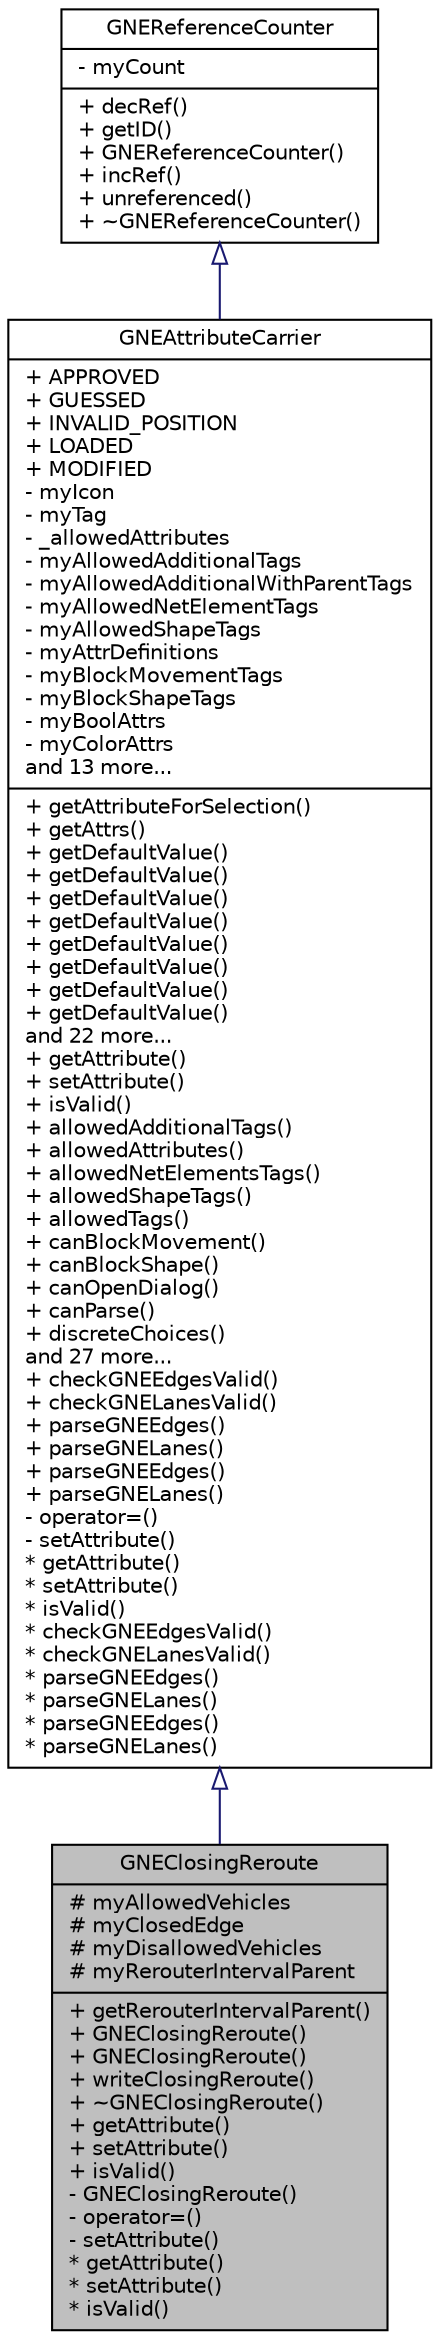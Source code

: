 digraph "GNEClosingReroute"
{
  edge [fontname="Helvetica",fontsize="10",labelfontname="Helvetica",labelfontsize="10"];
  node [fontname="Helvetica",fontsize="10",shape=record];
  Node0 [label="{GNEClosingReroute\n|# myAllowedVehicles\l# myClosedEdge\l# myDisallowedVehicles\l# myRerouterIntervalParent\l|+ getRerouterIntervalParent()\l+ GNEClosingReroute()\l+ GNEClosingReroute()\l+ writeClosingReroute()\l+ ~GNEClosingReroute()\l+ getAttribute()\l+ setAttribute()\l+ isValid()\l- GNEClosingReroute()\l- operator=()\l- setAttribute()\l* getAttribute()\l* setAttribute()\l* isValid()\l}",height=0.2,width=0.4,color="black", fillcolor="grey75", style="filled", fontcolor="black"];
  Node1 -> Node0 [dir="back",color="midnightblue",fontsize="10",style="solid",arrowtail="onormal",fontname="Helvetica"];
  Node1 [label="{GNEAttributeCarrier\n|+ APPROVED\l+ GUESSED\l+ INVALID_POSITION\l+ LOADED\l+ MODIFIED\l- myIcon\l- myTag\l- _allowedAttributes\l- myAllowedAdditionalTags\l- myAllowedAdditionalWithParentTags\l- myAllowedNetElementTags\l- myAllowedShapeTags\l- myAttrDefinitions\l- myBlockMovementTags\l- myBlockShapeTags\l- myBoolAttrs\l- myColorAttrs\land 13 more...\l|+ getAttributeForSelection()\l+ getAttrs()\l+ getDefaultValue()\l+ getDefaultValue()\l+ getDefaultValue()\l+ getDefaultValue()\l+ getDefaultValue()\l+ getDefaultValue()\l+ getDefaultValue()\l+ getDefaultValue()\land 22 more...\l+ getAttribute()\l+ setAttribute()\l+ isValid()\l+ allowedAdditionalTags()\l+ allowedAttributes()\l+ allowedNetElementsTags()\l+ allowedShapeTags()\l+ allowedTags()\l+ canBlockMovement()\l+ canBlockShape()\l+ canOpenDialog()\l+ canParse()\l+ discreteChoices()\land 27 more...\l+ checkGNEEdgesValid()\l+ checkGNELanesValid()\l+ parseGNEEdges()\l+ parseGNELanes()\l+ parseGNEEdges()\l+ parseGNELanes()\l- operator=()\l- setAttribute()\l* getAttribute()\l* setAttribute()\l* isValid()\l* checkGNEEdgesValid()\l* checkGNELanesValid()\l* parseGNEEdges()\l* parseGNELanes()\l* parseGNEEdges()\l* parseGNELanes()\l}",height=0.2,width=0.4,color="black", fillcolor="white", style="filled",URL="$d2/d6a/class_g_n_e_attribute_carrier.html"];
  Node2 -> Node1 [dir="back",color="midnightblue",fontsize="10",style="solid",arrowtail="onormal",fontname="Helvetica"];
  Node2 [label="{GNEReferenceCounter\n|- myCount\l|+ decRef()\l+ getID()\l+ GNEReferenceCounter()\l+ incRef()\l+ unreferenced()\l+ ~GNEReferenceCounter()\l}",height=0.2,width=0.4,color="black", fillcolor="white", style="filled",URL="$d6/d58/class_g_n_e_reference_counter.html"];
}
